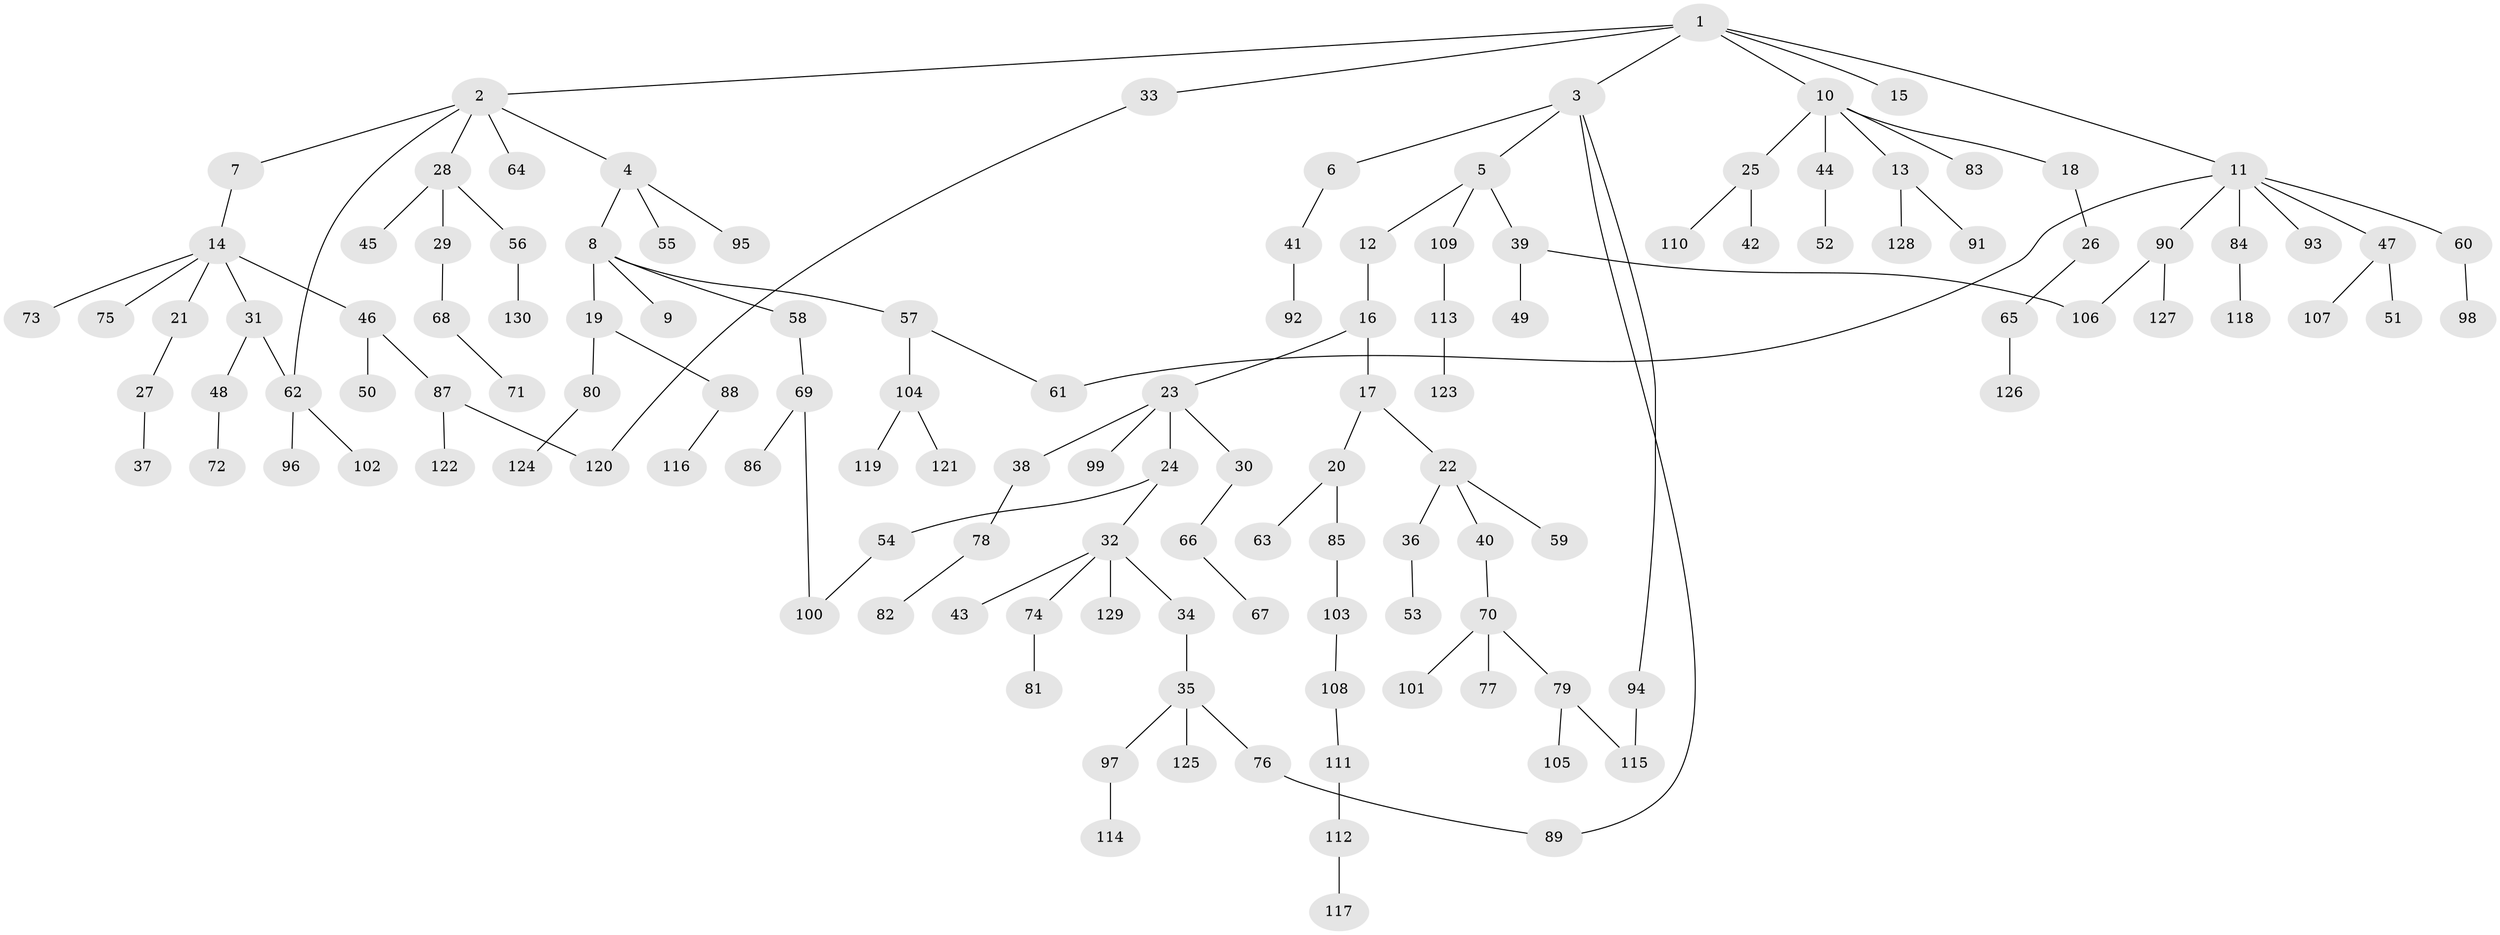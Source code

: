 // Generated by graph-tools (version 1.1) at 2025/01/03/09/25 03:01:09]
// undirected, 130 vertices, 136 edges
graph export_dot {
graph [start="1"]
  node [color=gray90,style=filled];
  1;
  2;
  3;
  4;
  5;
  6;
  7;
  8;
  9;
  10;
  11;
  12;
  13;
  14;
  15;
  16;
  17;
  18;
  19;
  20;
  21;
  22;
  23;
  24;
  25;
  26;
  27;
  28;
  29;
  30;
  31;
  32;
  33;
  34;
  35;
  36;
  37;
  38;
  39;
  40;
  41;
  42;
  43;
  44;
  45;
  46;
  47;
  48;
  49;
  50;
  51;
  52;
  53;
  54;
  55;
  56;
  57;
  58;
  59;
  60;
  61;
  62;
  63;
  64;
  65;
  66;
  67;
  68;
  69;
  70;
  71;
  72;
  73;
  74;
  75;
  76;
  77;
  78;
  79;
  80;
  81;
  82;
  83;
  84;
  85;
  86;
  87;
  88;
  89;
  90;
  91;
  92;
  93;
  94;
  95;
  96;
  97;
  98;
  99;
  100;
  101;
  102;
  103;
  104;
  105;
  106;
  107;
  108;
  109;
  110;
  111;
  112;
  113;
  114;
  115;
  116;
  117;
  118;
  119;
  120;
  121;
  122;
  123;
  124;
  125;
  126;
  127;
  128;
  129;
  130;
  1 -- 2;
  1 -- 3;
  1 -- 10;
  1 -- 11;
  1 -- 15;
  1 -- 33;
  2 -- 4;
  2 -- 7;
  2 -- 28;
  2 -- 62;
  2 -- 64;
  3 -- 5;
  3 -- 6;
  3 -- 89;
  3 -- 94;
  4 -- 8;
  4 -- 55;
  4 -- 95;
  5 -- 12;
  5 -- 39;
  5 -- 109;
  6 -- 41;
  7 -- 14;
  8 -- 9;
  8 -- 19;
  8 -- 57;
  8 -- 58;
  10 -- 13;
  10 -- 18;
  10 -- 25;
  10 -- 44;
  10 -- 83;
  11 -- 47;
  11 -- 60;
  11 -- 84;
  11 -- 90;
  11 -- 93;
  11 -- 61;
  12 -- 16;
  13 -- 91;
  13 -- 128;
  14 -- 21;
  14 -- 31;
  14 -- 46;
  14 -- 73;
  14 -- 75;
  16 -- 17;
  16 -- 23;
  17 -- 20;
  17 -- 22;
  18 -- 26;
  19 -- 80;
  19 -- 88;
  20 -- 63;
  20 -- 85;
  21 -- 27;
  22 -- 36;
  22 -- 40;
  22 -- 59;
  23 -- 24;
  23 -- 30;
  23 -- 38;
  23 -- 99;
  24 -- 32;
  24 -- 54;
  25 -- 42;
  25 -- 110;
  26 -- 65;
  27 -- 37;
  28 -- 29;
  28 -- 45;
  28 -- 56;
  29 -- 68;
  30 -- 66;
  31 -- 48;
  31 -- 62;
  32 -- 34;
  32 -- 43;
  32 -- 74;
  32 -- 129;
  33 -- 120;
  34 -- 35;
  35 -- 76;
  35 -- 97;
  35 -- 125;
  36 -- 53;
  38 -- 78;
  39 -- 49;
  39 -- 106;
  40 -- 70;
  41 -- 92;
  44 -- 52;
  46 -- 50;
  46 -- 87;
  47 -- 51;
  47 -- 107;
  48 -- 72;
  54 -- 100;
  56 -- 130;
  57 -- 61;
  57 -- 104;
  58 -- 69;
  60 -- 98;
  62 -- 96;
  62 -- 102;
  65 -- 126;
  66 -- 67;
  68 -- 71;
  69 -- 86;
  69 -- 100;
  70 -- 77;
  70 -- 79;
  70 -- 101;
  74 -- 81;
  76 -- 89;
  78 -- 82;
  79 -- 105;
  79 -- 115;
  80 -- 124;
  84 -- 118;
  85 -- 103;
  87 -- 122;
  87 -- 120;
  88 -- 116;
  90 -- 127;
  90 -- 106;
  94 -- 115;
  97 -- 114;
  103 -- 108;
  104 -- 119;
  104 -- 121;
  108 -- 111;
  109 -- 113;
  111 -- 112;
  112 -- 117;
  113 -- 123;
}
